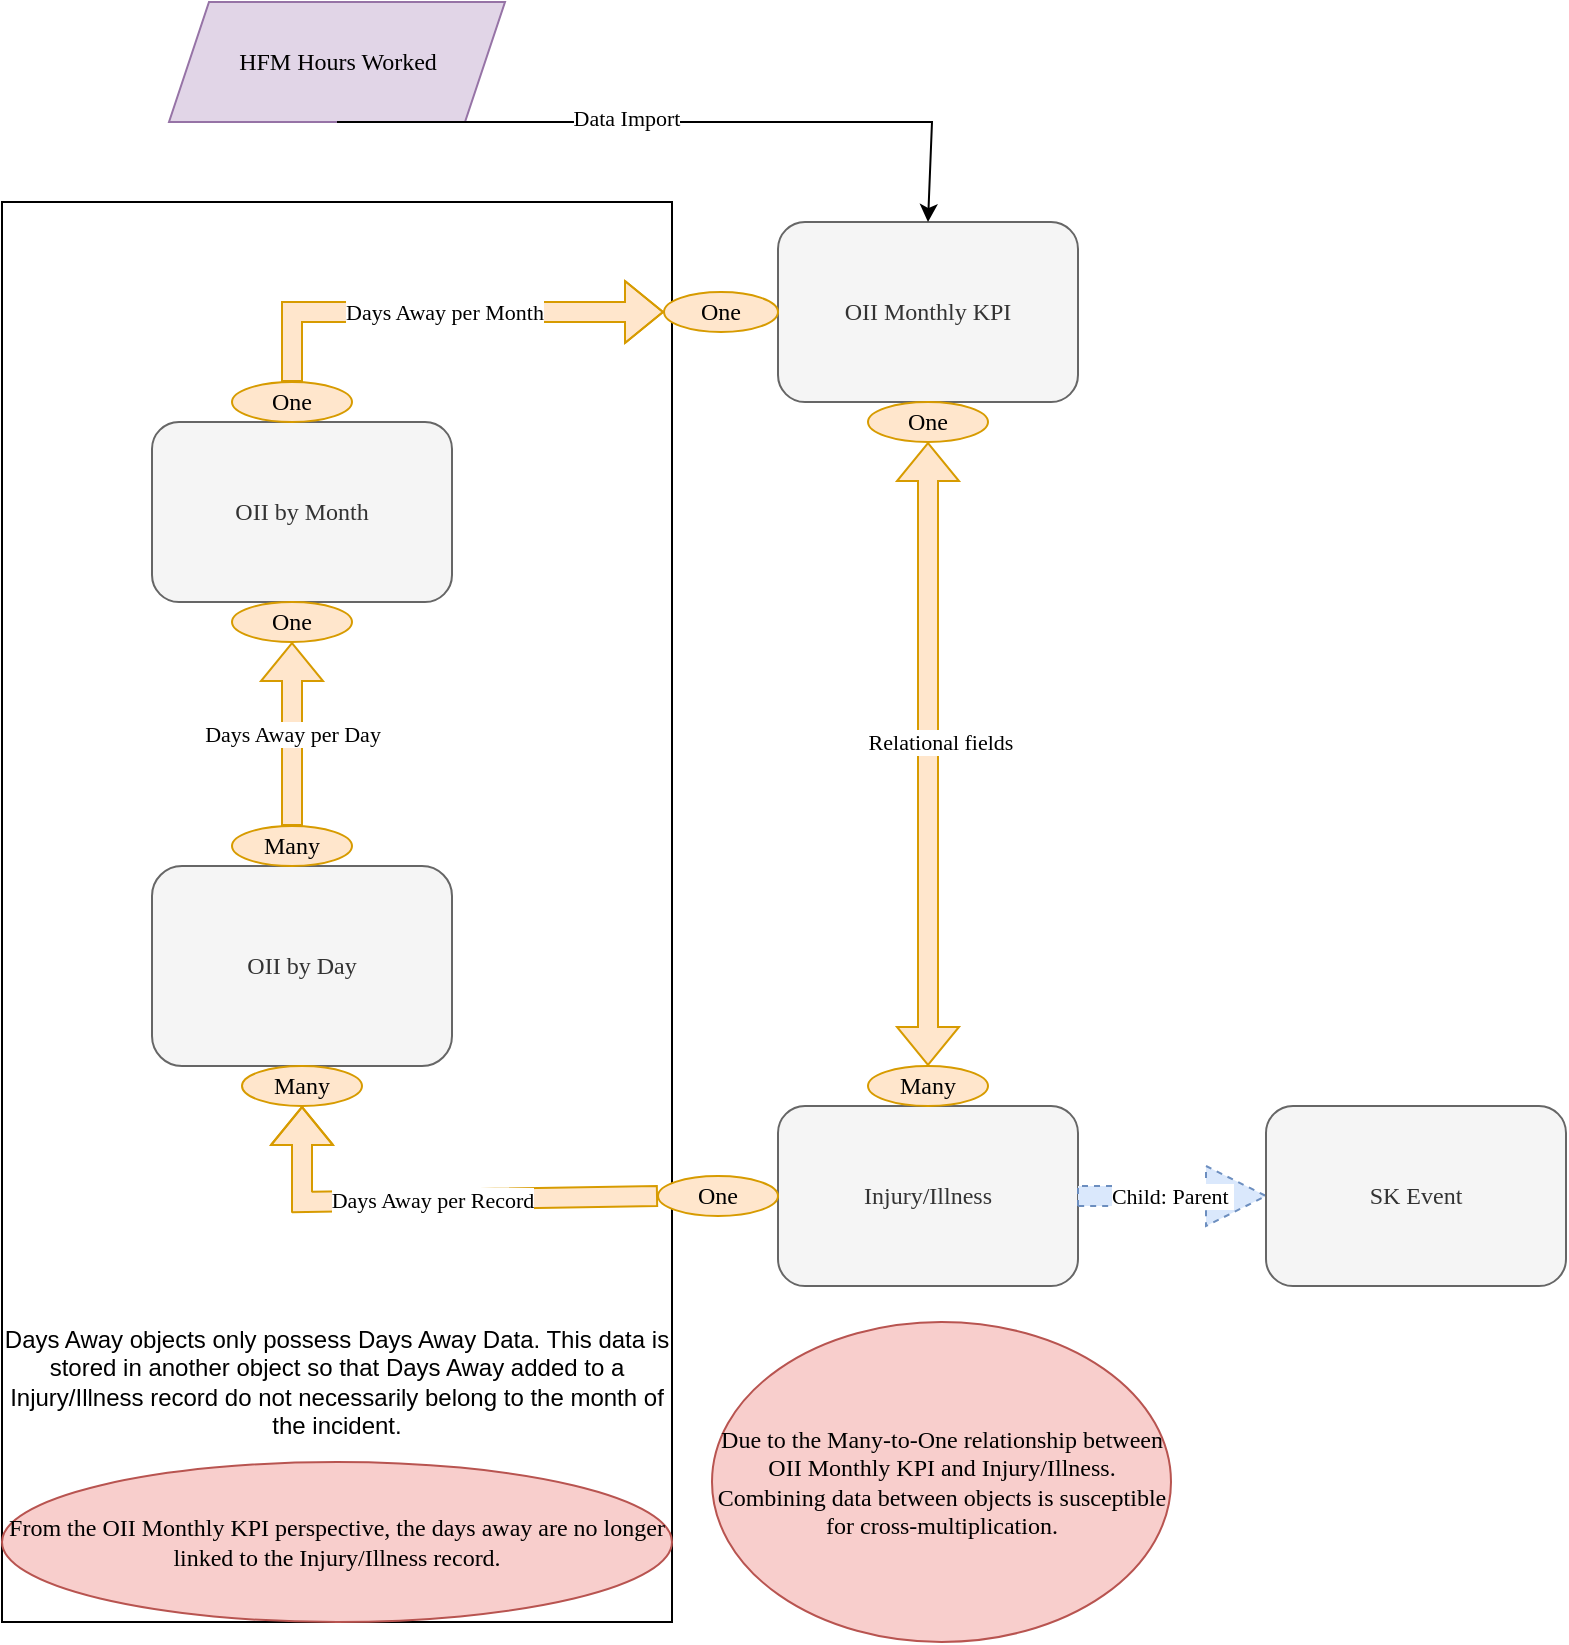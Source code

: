 <mxfile version="22.0.8" type="github">
  <diagram name="Page-1" id="pp-NiHuE6Q0v9ZnyZoWW">
    <mxGraphModel dx="1386" dy="1920" grid="1" gridSize="10" guides="1" tooltips="1" connect="1" arrows="1" fold="1" page="1" pageScale="1" pageWidth="827" pageHeight="1169" math="0" shadow="0">
      <root>
        <mxCell id="0" />
        <mxCell id="1" parent="0" />
        <mxCell id="R4MgnWe8AKQlbUeH1rV9-31" value="" style="rounded=0;whiteSpace=wrap;html=1;" vertex="1" parent="1">
          <mxGeometry x="45" width="335" height="710" as="geometry" />
        </mxCell>
        <mxCell id="R4MgnWe8AKQlbUeH1rV9-1" value="Injury/Illness" style="rounded=1;whiteSpace=wrap;html=1;fontFamily=Comic Sans MS;fillColor=#f5f5f5;strokeColor=#666666;fontColor=#333333;" vertex="1" parent="1">
          <mxGeometry x="433" y="452" width="150" height="90" as="geometry" />
        </mxCell>
        <mxCell id="R4MgnWe8AKQlbUeH1rV9-2" value="OII Monthly KPI" style="rounded=1;whiteSpace=wrap;html=1;fontFamily=Comic Sans MS;fillColor=#f5f5f5;strokeColor=#666666;fontColor=#333333;" vertex="1" parent="1">
          <mxGeometry x="433" y="10" width="150" height="90" as="geometry" />
        </mxCell>
        <mxCell id="R4MgnWe8AKQlbUeH1rV9-3" value="OII by Month" style="rounded=1;whiteSpace=wrap;html=1;fontFamily=Comic Sans MS;fillColor=#f5f5f5;strokeColor=#666666;fontColor=#333333;" vertex="1" parent="1">
          <mxGeometry x="120" y="110" width="150" height="90" as="geometry" />
        </mxCell>
        <mxCell id="R4MgnWe8AKQlbUeH1rV9-4" value="OII by Day" style="rounded=1;whiteSpace=wrap;html=1;fontFamily=Comic Sans MS;fillColor=#f5f5f5;strokeColor=#666666;fontColor=#333333;" vertex="1" parent="1">
          <mxGeometry x="120" y="332" width="150" height="100" as="geometry" />
        </mxCell>
        <mxCell id="R4MgnWe8AKQlbUeH1rV9-6" value="&lt;font face=&quot;Comic Sans MS&quot;&gt;Days Away per Record&lt;br&gt;&lt;/font&gt;" style="shape=flexArrow;endArrow=classic;html=1;rounded=0;exitX=0;exitY=0.5;exitDx=0;exitDy=0;entryX=0.5;entryY=1;entryDx=0;entryDy=0;fillColor=#ffe6cc;strokeColor=#d79b00;" edge="1" parent="1" source="R4MgnWe8AKQlbUeH1rV9-12" target="R4MgnWe8AKQlbUeH1rV9-11">
          <mxGeometry width="50" height="50" relative="1" as="geometry">
            <mxPoint x="360" y="500" as="sourcePoint" />
            <mxPoint x="200" y="450" as="targetPoint" />
            <Array as="points">
              <mxPoint x="195" y="500" />
            </Array>
          </mxGeometry>
        </mxCell>
        <mxCell id="R4MgnWe8AKQlbUeH1rV9-7" value="Days Away per Day" style="shape=flexArrow;endArrow=classic;html=1;rounded=0;fontFamily=Comic Sans MS;exitX=0.5;exitY=0;exitDx=0;exitDy=0;fillColor=#ffe6cc;strokeColor=#d79b00;" edge="1" parent="1" source="R4MgnWe8AKQlbUeH1rV9-14">
          <mxGeometry width="50" height="50" relative="1" as="geometry">
            <mxPoint x="200" y="290" as="sourcePoint" />
            <mxPoint x="190" y="220" as="targetPoint" />
          </mxGeometry>
        </mxCell>
        <mxCell id="R4MgnWe8AKQlbUeH1rV9-8" value="Days Away per Month" style="shape=flexArrow;endArrow=classic;html=1;rounded=0;fontFamily=Comic Sans MS;exitX=0.5;exitY=0;exitDx=0;exitDy=0;entryX=0;entryY=0.5;entryDx=0;entryDy=0;fillColor=#ffe6cc;strokeColor=#d79b00;" edge="1" parent="1" source="R4MgnWe8AKQlbUeH1rV9-17" target="R4MgnWe8AKQlbUeH1rV9-16">
          <mxGeometry width="50" height="50" relative="1" as="geometry">
            <mxPoint x="190" y="75" as="sourcePoint" />
            <mxPoint x="390" y="70" as="targetPoint" />
            <Array as="points">
              <mxPoint x="190" y="55" />
            </Array>
          </mxGeometry>
        </mxCell>
        <mxCell id="R4MgnWe8AKQlbUeH1rV9-9" value="" style="shape=flexArrow;endArrow=classic;startArrow=classic;html=1;rounded=0;entryX=0.5;entryY=1;entryDx=0;entryDy=0;exitX=0.5;exitY=0;exitDx=0;exitDy=0;fillColor=#ffe6cc;strokeColor=#d79b00;" edge="1" parent="1" source="R4MgnWe8AKQlbUeH1rV9-21" target="R4MgnWe8AKQlbUeH1rV9-22">
          <mxGeometry width="100" height="100" relative="1" as="geometry">
            <mxPoint x="510" y="430" as="sourcePoint" />
            <mxPoint x="508" y="120" as="targetPoint" />
          </mxGeometry>
        </mxCell>
        <mxCell id="R4MgnWe8AKQlbUeH1rV9-24" value="&lt;font face=&quot;Comic Sans MS&quot;&gt;Relational fields&lt;br&gt;&lt;/font&gt;" style="edgeLabel;html=1;align=center;verticalAlign=middle;resizable=0;points=[];" vertex="1" connectable="0" parent="R4MgnWe8AKQlbUeH1rV9-9">
          <mxGeometry x="0.038" y="-6" relative="1" as="geometry">
            <mxPoint as="offset" />
          </mxGeometry>
        </mxCell>
        <mxCell id="R4MgnWe8AKQlbUeH1rV9-10" value="Days Away objects only possess Days Away Data. This data is stored in another object so that Days Away added to a Injury/Illness record do not necessarily belong to the month of the incident." style="text;html=1;strokeColor=none;fillColor=none;align=center;verticalAlign=middle;whiteSpace=wrap;rounded=0;" vertex="1" parent="1">
          <mxGeometry x="45" y="560" width="335" height="60" as="geometry" />
        </mxCell>
        <mxCell id="R4MgnWe8AKQlbUeH1rV9-11" value="&lt;font face=&quot;Comic Sans MS&quot;&gt;Many&lt;/font&gt;" style="ellipse;whiteSpace=wrap;html=1;fillColor=#ffe6cc;strokeColor=#d79b00;" vertex="1" parent="1">
          <mxGeometry x="165" y="432" width="60" height="20" as="geometry" />
        </mxCell>
        <mxCell id="R4MgnWe8AKQlbUeH1rV9-12" value="&lt;font face=&quot;Comic Sans MS&quot;&gt;One&lt;/font&gt;" style="ellipse;whiteSpace=wrap;html=1;fillColor=#ffe6cc;strokeColor=#d79b00;" vertex="1" parent="1">
          <mxGeometry x="373" y="487" width="60" height="20" as="geometry" />
        </mxCell>
        <mxCell id="R4MgnWe8AKQlbUeH1rV9-14" value="&lt;font face=&quot;Comic Sans MS&quot;&gt;Many&lt;/font&gt;" style="ellipse;whiteSpace=wrap;html=1;fillColor=#ffe6cc;strokeColor=#d79b00;" vertex="1" parent="1">
          <mxGeometry x="160" y="312" width="60" height="20" as="geometry" />
        </mxCell>
        <mxCell id="R4MgnWe8AKQlbUeH1rV9-15" value="&lt;font face=&quot;Comic Sans MS&quot;&gt;One&lt;/font&gt;" style="ellipse;whiteSpace=wrap;html=1;fillColor=#ffe6cc;strokeColor=#d79b00;" vertex="1" parent="1">
          <mxGeometry x="160" y="200" width="60" height="20" as="geometry" />
        </mxCell>
        <mxCell id="R4MgnWe8AKQlbUeH1rV9-16" value="&lt;font face=&quot;Comic Sans MS&quot;&gt;One&lt;/font&gt;" style="ellipse;whiteSpace=wrap;html=1;fillColor=#ffe6cc;strokeColor=#d79b00;" vertex="1" parent="1">
          <mxGeometry x="376" y="45" width="57" height="20" as="geometry" />
        </mxCell>
        <mxCell id="R4MgnWe8AKQlbUeH1rV9-17" value="&lt;font face=&quot;Comic Sans MS&quot;&gt;One&lt;/font&gt;" style="ellipse;whiteSpace=wrap;html=1;fillColor=#ffe6cc;strokeColor=#d79b00;" vertex="1" parent="1">
          <mxGeometry x="160" y="90" width="60" height="20" as="geometry" />
        </mxCell>
        <mxCell id="R4MgnWe8AKQlbUeH1rV9-21" value="&lt;font face=&quot;Comic Sans MS&quot;&gt;Many&lt;br&gt;&lt;/font&gt;" style="ellipse;whiteSpace=wrap;html=1;fillColor=#ffe6cc;strokeColor=#d79b00;" vertex="1" parent="1">
          <mxGeometry x="478" y="432" width="60" height="20" as="geometry" />
        </mxCell>
        <mxCell id="R4MgnWe8AKQlbUeH1rV9-22" value="&lt;font face=&quot;Comic Sans MS&quot;&gt;One&lt;/font&gt;" style="ellipse;whiteSpace=wrap;html=1;fillColor=#ffe6cc;strokeColor=#d79b00;" vertex="1" parent="1">
          <mxGeometry x="478" y="100" width="60" height="20" as="geometry" />
        </mxCell>
        <mxCell id="R4MgnWe8AKQlbUeH1rV9-25" value="&lt;font face=&quot;Comic Sans MS&quot;&gt;Child: Parent&amp;nbsp;&lt;/font&gt;" style="endArrow=none;dashed=1;html=1;rounded=0;exitX=1;exitY=0.5;exitDx=0;exitDy=0;entryX=0;entryY=0.5;entryDx=0;entryDy=0;shape=arrow;fillColor=#dae8fc;strokeColor=#6c8ebf;" edge="1" parent="1" source="R4MgnWe8AKQlbUeH1rV9-1" target="R4MgnWe8AKQlbUeH1rV9-26">
          <mxGeometry width="50" height="50" relative="1" as="geometry">
            <mxPoint x="390" y="380" as="sourcePoint" />
            <mxPoint x="650" y="497" as="targetPoint" />
          </mxGeometry>
        </mxCell>
        <mxCell id="R4MgnWe8AKQlbUeH1rV9-26" value="SK Event" style="rounded=1;whiteSpace=wrap;html=1;fontFamily=Comic Sans MS;fillColor=#f5f5f5;strokeColor=#666666;fontColor=#333333;" vertex="1" parent="1">
          <mxGeometry x="677" y="452" width="150" height="90" as="geometry" />
        </mxCell>
        <mxCell id="R4MgnWe8AKQlbUeH1rV9-27" value="&lt;font face=&quot;Comic Sans MS&quot;&gt;HFM Hours Worked&lt;/font&gt;" style="shape=parallelogram;perimeter=parallelogramPerimeter;whiteSpace=wrap;html=1;fixedSize=1;fillColor=#e1d5e7;strokeColor=#9673a6;" vertex="1" parent="1">
          <mxGeometry x="128.5" y="-100" width="168" height="60" as="geometry" />
        </mxCell>
        <mxCell id="R4MgnWe8AKQlbUeH1rV9-28" value="" style="endArrow=classic;html=1;rounded=0;exitX=0.5;exitY=1;exitDx=0;exitDy=0;entryX=0.5;entryY=0;entryDx=0;entryDy=0;" edge="1" parent="1" source="R4MgnWe8AKQlbUeH1rV9-27" target="R4MgnWe8AKQlbUeH1rV9-2">
          <mxGeometry width="50" height="50" relative="1" as="geometry">
            <mxPoint x="390" y="30" as="sourcePoint" />
            <mxPoint x="440" y="-20" as="targetPoint" />
            <Array as="points">
              <mxPoint x="510" y="-40" />
            </Array>
          </mxGeometry>
        </mxCell>
        <mxCell id="R4MgnWe8AKQlbUeH1rV9-29" value="&lt;font face=&quot;Comic Sans MS&quot;&gt;Data Import&lt;/font&gt;" style="edgeLabel;html=1;align=center;verticalAlign=middle;resizable=0;points=[];" vertex="1" connectable="0" parent="R4MgnWe8AKQlbUeH1rV9-28">
          <mxGeometry x="-0.171" y="2" relative="1" as="geometry">
            <mxPoint as="offset" />
          </mxGeometry>
        </mxCell>
        <mxCell id="R4MgnWe8AKQlbUeH1rV9-33" value="From the OII Monthly KPI perspective, the days away are no longer linked to the Injury/Illness record." style="ellipse;whiteSpace=wrap;html=1;fontFamily=Comic Sans MS;fillColor=#f8cecc;strokeColor=#b85450;shadow=0;" vertex="1" parent="1">
          <mxGeometry x="45" y="630" width="335" height="80" as="geometry" />
        </mxCell>
        <mxCell id="R4MgnWe8AKQlbUeH1rV9-34" value="Due to the Many-to-One relationship between OII Monthly KPI and Injury/Illness. Combining data between objects is susceptible for cross-multiplication." style="ellipse;whiteSpace=wrap;html=1;fontFamily=Comic Sans MS;fillColor=#f8cecc;strokeColor=#b85450;" vertex="1" parent="1">
          <mxGeometry x="400" y="560" width="229.5" height="160" as="geometry" />
        </mxCell>
      </root>
    </mxGraphModel>
  </diagram>
</mxfile>
